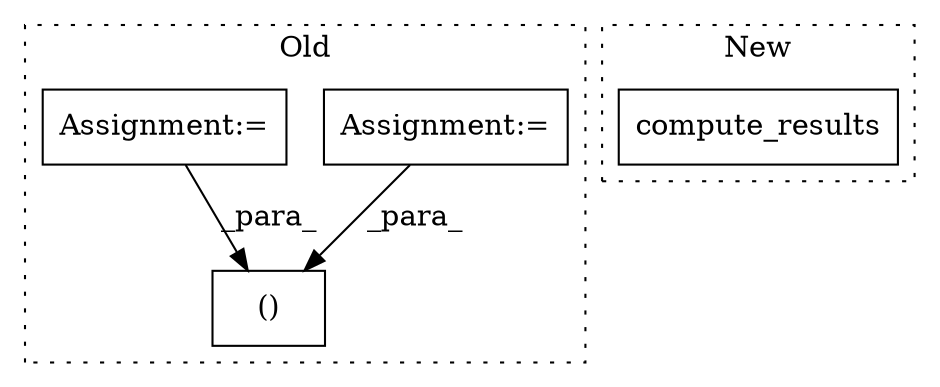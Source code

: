 digraph G {
subgraph cluster0 {
1 [label="()" a="106" s="929" l="16" shape="box"];
3 [label="Assignment:=" a="7" s="708" l="2" shape="box"];
4 [label="Assignment:=" a="7" s="660" l="1" shape="box"];
label = "Old";
style="dotted";
}
subgraph cluster1 {
2 [label="compute_results" a="32" s="980" l="17" shape="box"];
label = "New";
style="dotted";
}
3 -> 1 [label="_para_"];
4 -> 1 [label="_para_"];
}